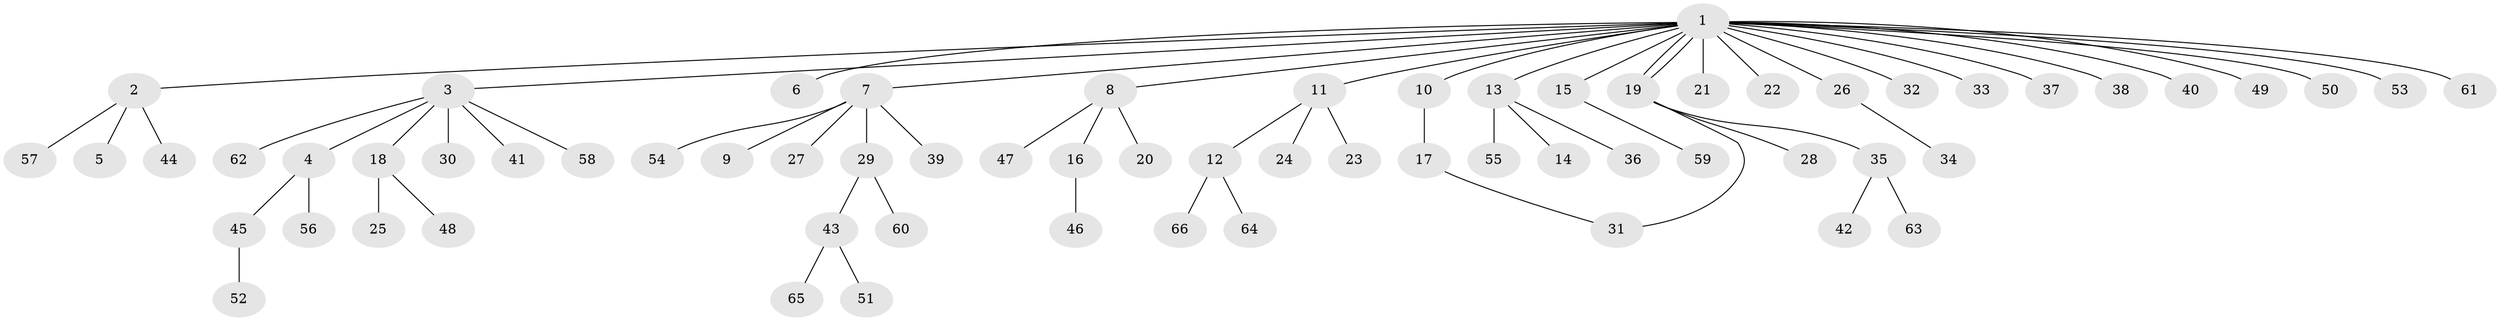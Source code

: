// coarse degree distribution, {22: 0.0196078431372549, 3: 0.0784313725490196, 6: 0.0196078431372549, 1: 0.7254901960784313, 7: 0.0196078431372549, 2: 0.09803921568627451, 5: 0.0392156862745098}
// Generated by graph-tools (version 1.1) at 2025/23/03/03/25 07:23:51]
// undirected, 66 vertices, 67 edges
graph export_dot {
graph [start="1"]
  node [color=gray90,style=filled];
  1;
  2;
  3;
  4;
  5;
  6;
  7;
  8;
  9;
  10;
  11;
  12;
  13;
  14;
  15;
  16;
  17;
  18;
  19;
  20;
  21;
  22;
  23;
  24;
  25;
  26;
  27;
  28;
  29;
  30;
  31;
  32;
  33;
  34;
  35;
  36;
  37;
  38;
  39;
  40;
  41;
  42;
  43;
  44;
  45;
  46;
  47;
  48;
  49;
  50;
  51;
  52;
  53;
  54;
  55;
  56;
  57;
  58;
  59;
  60;
  61;
  62;
  63;
  64;
  65;
  66;
  1 -- 2;
  1 -- 3;
  1 -- 6;
  1 -- 7;
  1 -- 8;
  1 -- 10;
  1 -- 11;
  1 -- 13;
  1 -- 15;
  1 -- 19;
  1 -- 19;
  1 -- 21;
  1 -- 22;
  1 -- 26;
  1 -- 32;
  1 -- 33;
  1 -- 37;
  1 -- 38;
  1 -- 40;
  1 -- 49;
  1 -- 50;
  1 -- 53;
  1 -- 61;
  2 -- 5;
  2 -- 44;
  2 -- 57;
  3 -- 4;
  3 -- 18;
  3 -- 30;
  3 -- 41;
  3 -- 58;
  3 -- 62;
  4 -- 45;
  4 -- 56;
  7 -- 9;
  7 -- 27;
  7 -- 29;
  7 -- 39;
  7 -- 54;
  8 -- 16;
  8 -- 20;
  8 -- 47;
  10 -- 17;
  11 -- 12;
  11 -- 23;
  11 -- 24;
  12 -- 64;
  12 -- 66;
  13 -- 14;
  13 -- 36;
  13 -- 55;
  15 -- 59;
  16 -- 46;
  17 -- 31;
  18 -- 25;
  18 -- 48;
  19 -- 28;
  19 -- 31;
  19 -- 35;
  26 -- 34;
  29 -- 43;
  29 -- 60;
  35 -- 42;
  35 -- 63;
  43 -- 51;
  43 -- 65;
  45 -- 52;
}
